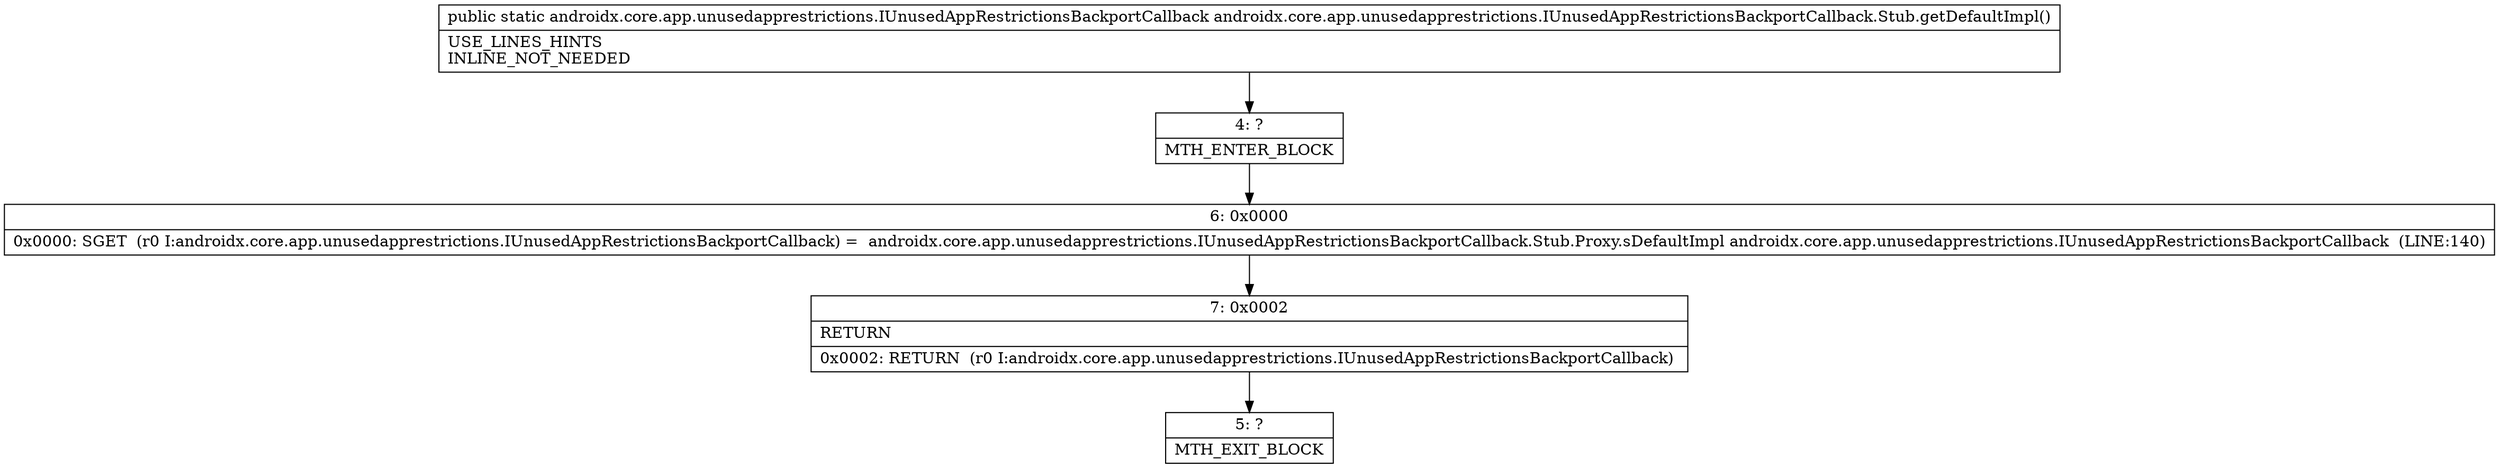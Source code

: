 digraph "CFG forandroidx.core.app.unusedapprestrictions.IUnusedAppRestrictionsBackportCallback.Stub.getDefaultImpl()Landroidx\/core\/app\/unusedapprestrictions\/IUnusedAppRestrictionsBackportCallback;" {
Node_4 [shape=record,label="{4\:\ ?|MTH_ENTER_BLOCK\l}"];
Node_6 [shape=record,label="{6\:\ 0x0000|0x0000: SGET  (r0 I:androidx.core.app.unusedapprestrictions.IUnusedAppRestrictionsBackportCallback) =  androidx.core.app.unusedapprestrictions.IUnusedAppRestrictionsBackportCallback.Stub.Proxy.sDefaultImpl androidx.core.app.unusedapprestrictions.IUnusedAppRestrictionsBackportCallback  (LINE:140)\l}"];
Node_7 [shape=record,label="{7\:\ 0x0002|RETURN\l|0x0002: RETURN  (r0 I:androidx.core.app.unusedapprestrictions.IUnusedAppRestrictionsBackportCallback) \l}"];
Node_5 [shape=record,label="{5\:\ ?|MTH_EXIT_BLOCK\l}"];
MethodNode[shape=record,label="{public static androidx.core.app.unusedapprestrictions.IUnusedAppRestrictionsBackportCallback androidx.core.app.unusedapprestrictions.IUnusedAppRestrictionsBackportCallback.Stub.getDefaultImpl()  | USE_LINES_HINTS\lINLINE_NOT_NEEDED\l}"];
MethodNode -> Node_4;Node_4 -> Node_6;
Node_6 -> Node_7;
Node_7 -> Node_5;
}

